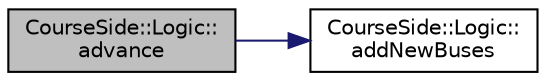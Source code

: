 digraph "CourseSide::Logic::advance"
{
 // LATEX_PDF_SIZE
  edge [fontname="Helvetica",fontsize="10",labelfontname="Helvetica",labelfontsize="10"];
  node [fontname="Helvetica",fontsize="10",shape=record];
  rankdir="LR";
  Node1 [label="CourseSide::Logic::\ladvance",height=0.2,width=0.4,color="black", fillcolor="grey75", style="filled", fontcolor="black",tooltip="advance handles the movement and removal of buses and passengers. Gets called every timeout by increa..."];
  Node1 -> Node2 [color="midnightblue",fontsize="10",style="solid",fontname="Helvetica"];
  Node2 [label="CourseSide::Logic::\laddNewBuses",height=0.2,width=0.4,color="black", fillcolor="white", style="filled",URL="$class_course_side_1_1_logic.html#a57502fae5dda5a61866bda61f9001657",tooltip="addNewBuses adds new buses to traffic from offlinedata"];
}
